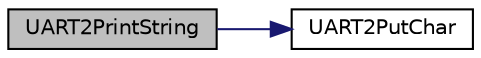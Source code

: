 digraph "UART2PrintString"
{
  edge [fontname="Helvetica",fontsize="10",labelfontname="Helvetica",labelfontsize="10"];
  node [fontname="Helvetica",fontsize="10",shape=record];
  rankdir="LR";
  Node1 [label="UART2PrintString",height=0.2,width=0.4,color="black", fillcolor="grey75", style="filled", fontcolor="black"];
  Node1 -> Node2 [color="midnightblue",fontsize="10",style="solid"];
  Node2 [label="UART2PutChar",height=0.2,width=0.4,color="black", fillcolor="white", style="filled",URL="$uart2_8c.html#a23f0e312ef33167a4c51b6b353135e89"];
}
